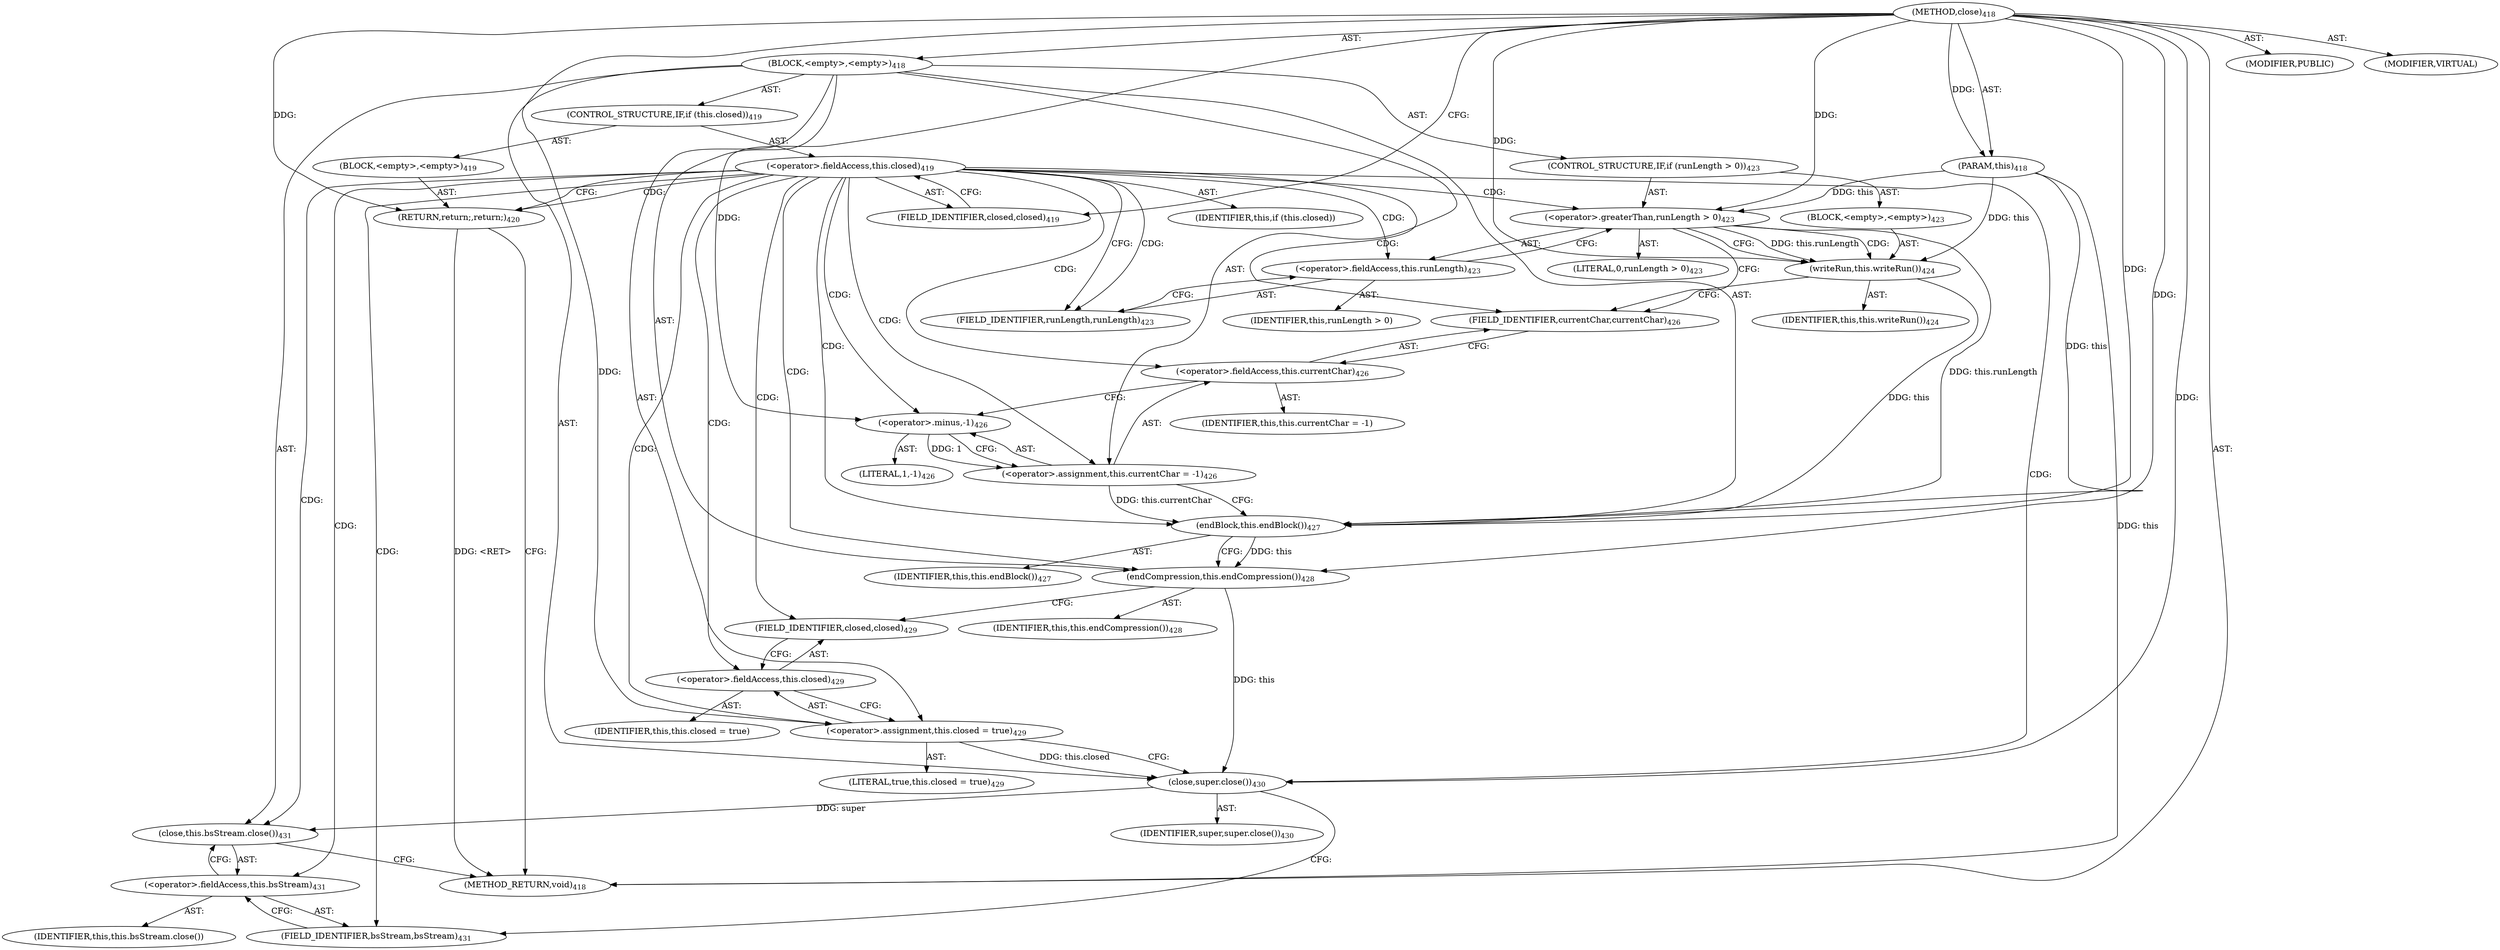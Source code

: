 digraph "close" {  
"111669149704" [label = <(METHOD,close)<SUB>418</SUB>> ]
"115964116995" [label = <(PARAM,this)<SUB>418</SUB>> ]
"25769803826" [label = <(BLOCK,&lt;empty&gt;,&lt;empty&gt;)<SUB>418</SUB>> ]
"47244640299" [label = <(CONTROL_STRUCTURE,IF,if (this.closed))<SUB>419</SUB>> ]
"30064771507" [label = <(&lt;operator&gt;.fieldAccess,this.closed)<SUB>419</SUB>> ]
"68719477136" [label = <(IDENTIFIER,this,if (this.closed))> ]
"55834574938" [label = <(FIELD_IDENTIFIER,closed,closed)<SUB>419</SUB>> ]
"25769803827" [label = <(BLOCK,&lt;empty&gt;,&lt;empty&gt;)<SUB>419</SUB>> ]
"146028888064" [label = <(RETURN,return;,return;)<SUB>420</SUB>> ]
"47244640300" [label = <(CONTROL_STRUCTURE,IF,if (runLength &gt; 0))<SUB>423</SUB>> ]
"30064771508" [label = <(&lt;operator&gt;.greaterThan,runLength &gt; 0)<SUB>423</SUB>> ]
"30064771509" [label = <(&lt;operator&gt;.fieldAccess,this.runLength)<SUB>423</SUB>> ]
"68719477137" [label = <(IDENTIFIER,this,runLength &gt; 0)> ]
"55834574939" [label = <(FIELD_IDENTIFIER,runLength,runLength)<SUB>423</SUB>> ]
"90194313342" [label = <(LITERAL,0,runLength &gt; 0)<SUB>423</SUB>> ]
"25769803828" [label = <(BLOCK,&lt;empty&gt;,&lt;empty&gt;)<SUB>423</SUB>> ]
"30064771510" [label = <(writeRun,this.writeRun())<SUB>424</SUB>> ]
"68719476742" [label = <(IDENTIFIER,this,this.writeRun())<SUB>424</SUB>> ]
"30064771511" [label = <(&lt;operator&gt;.assignment,this.currentChar = -1)<SUB>426</SUB>> ]
"30064771512" [label = <(&lt;operator&gt;.fieldAccess,this.currentChar)<SUB>426</SUB>> ]
"68719477138" [label = <(IDENTIFIER,this,this.currentChar = -1)> ]
"55834574940" [label = <(FIELD_IDENTIFIER,currentChar,currentChar)<SUB>426</SUB>> ]
"30064771513" [label = <(&lt;operator&gt;.minus,-1)<SUB>426</SUB>> ]
"90194313343" [label = <(LITERAL,1,-1)<SUB>426</SUB>> ]
"30064771514" [label = <(endBlock,this.endBlock())<SUB>427</SUB>> ]
"68719476743" [label = <(IDENTIFIER,this,this.endBlock())<SUB>427</SUB>> ]
"30064771515" [label = <(endCompression,this.endCompression())<SUB>428</SUB>> ]
"68719476744" [label = <(IDENTIFIER,this,this.endCompression())<SUB>428</SUB>> ]
"30064771516" [label = <(&lt;operator&gt;.assignment,this.closed = true)<SUB>429</SUB>> ]
"30064771517" [label = <(&lt;operator&gt;.fieldAccess,this.closed)<SUB>429</SUB>> ]
"68719477139" [label = <(IDENTIFIER,this,this.closed = true)> ]
"55834574941" [label = <(FIELD_IDENTIFIER,closed,closed)<SUB>429</SUB>> ]
"90194313344" [label = <(LITERAL,true,this.closed = true)<SUB>429</SUB>> ]
"30064771518" [label = <(close,super.close())<SUB>430</SUB>> ]
"68719477140" [label = <(IDENTIFIER,super,super.close())<SUB>430</SUB>> ]
"30064771519" [label = <(close,this.bsStream.close())<SUB>431</SUB>> ]
"30064771520" [label = <(&lt;operator&gt;.fieldAccess,this.bsStream)<SUB>431</SUB>> ]
"68719477141" [label = <(IDENTIFIER,this,this.bsStream.close())> ]
"55834574942" [label = <(FIELD_IDENTIFIER,bsStream,bsStream)<SUB>431</SUB>> ]
"133143986226" [label = <(MODIFIER,PUBLIC)> ]
"133143986227" [label = <(MODIFIER,VIRTUAL)> ]
"128849018888" [label = <(METHOD_RETURN,void)<SUB>418</SUB>> ]
  "111669149704" -> "115964116995"  [ label = "AST: "] 
  "111669149704" -> "25769803826"  [ label = "AST: "] 
  "111669149704" -> "133143986226"  [ label = "AST: "] 
  "111669149704" -> "133143986227"  [ label = "AST: "] 
  "111669149704" -> "128849018888"  [ label = "AST: "] 
  "25769803826" -> "47244640299"  [ label = "AST: "] 
  "25769803826" -> "47244640300"  [ label = "AST: "] 
  "25769803826" -> "30064771511"  [ label = "AST: "] 
  "25769803826" -> "30064771514"  [ label = "AST: "] 
  "25769803826" -> "30064771515"  [ label = "AST: "] 
  "25769803826" -> "30064771516"  [ label = "AST: "] 
  "25769803826" -> "30064771518"  [ label = "AST: "] 
  "25769803826" -> "30064771519"  [ label = "AST: "] 
  "47244640299" -> "30064771507"  [ label = "AST: "] 
  "47244640299" -> "25769803827"  [ label = "AST: "] 
  "30064771507" -> "68719477136"  [ label = "AST: "] 
  "30064771507" -> "55834574938"  [ label = "AST: "] 
  "25769803827" -> "146028888064"  [ label = "AST: "] 
  "47244640300" -> "30064771508"  [ label = "AST: "] 
  "47244640300" -> "25769803828"  [ label = "AST: "] 
  "30064771508" -> "30064771509"  [ label = "AST: "] 
  "30064771508" -> "90194313342"  [ label = "AST: "] 
  "30064771509" -> "68719477137"  [ label = "AST: "] 
  "30064771509" -> "55834574939"  [ label = "AST: "] 
  "25769803828" -> "30064771510"  [ label = "AST: "] 
  "30064771510" -> "68719476742"  [ label = "AST: "] 
  "30064771511" -> "30064771512"  [ label = "AST: "] 
  "30064771511" -> "30064771513"  [ label = "AST: "] 
  "30064771512" -> "68719477138"  [ label = "AST: "] 
  "30064771512" -> "55834574940"  [ label = "AST: "] 
  "30064771513" -> "90194313343"  [ label = "AST: "] 
  "30064771514" -> "68719476743"  [ label = "AST: "] 
  "30064771515" -> "68719476744"  [ label = "AST: "] 
  "30064771516" -> "30064771517"  [ label = "AST: "] 
  "30064771516" -> "90194313344"  [ label = "AST: "] 
  "30064771517" -> "68719477139"  [ label = "AST: "] 
  "30064771517" -> "55834574941"  [ label = "AST: "] 
  "30064771518" -> "68719477140"  [ label = "AST: "] 
  "30064771519" -> "30064771520"  [ label = "AST: "] 
  "30064771520" -> "68719477141"  [ label = "AST: "] 
  "30064771520" -> "55834574942"  [ label = "AST: "] 
  "30064771511" -> "30064771514"  [ label = "CFG: "] 
  "30064771514" -> "30064771515"  [ label = "CFG: "] 
  "30064771515" -> "55834574941"  [ label = "CFG: "] 
  "30064771516" -> "30064771518"  [ label = "CFG: "] 
  "30064771518" -> "55834574942"  [ label = "CFG: "] 
  "30064771519" -> "128849018888"  [ label = "CFG: "] 
  "30064771507" -> "146028888064"  [ label = "CFG: "] 
  "30064771507" -> "55834574939"  [ label = "CFG: "] 
  "30064771508" -> "30064771510"  [ label = "CFG: "] 
  "30064771508" -> "55834574940"  [ label = "CFG: "] 
  "30064771512" -> "30064771513"  [ label = "CFG: "] 
  "30064771513" -> "30064771511"  [ label = "CFG: "] 
  "30064771517" -> "30064771516"  [ label = "CFG: "] 
  "30064771520" -> "30064771519"  [ label = "CFG: "] 
  "55834574938" -> "30064771507"  [ label = "CFG: "] 
  "146028888064" -> "128849018888"  [ label = "CFG: "] 
  "30064771509" -> "30064771508"  [ label = "CFG: "] 
  "30064771510" -> "55834574940"  [ label = "CFG: "] 
  "55834574940" -> "30064771512"  [ label = "CFG: "] 
  "55834574941" -> "30064771517"  [ label = "CFG: "] 
  "55834574942" -> "30064771520"  [ label = "CFG: "] 
  "55834574939" -> "30064771509"  [ label = "CFG: "] 
  "111669149704" -> "55834574938"  [ label = "CFG: "] 
  "146028888064" -> "128849018888"  [ label = "DDG: &lt;RET&gt;"] 
  "115964116995" -> "128849018888"  [ label = "DDG: this"] 
  "111669149704" -> "115964116995"  [ label = "DDG: "] 
  "30064771513" -> "30064771511"  [ label = "DDG: 1"] 
  "111669149704" -> "30064771516"  [ label = "DDG: "] 
  "115964116995" -> "30064771514"  [ label = "DDG: this"] 
  "30064771508" -> "30064771514"  [ label = "DDG: this.runLength"] 
  "30064771510" -> "30064771514"  [ label = "DDG: this"] 
  "30064771511" -> "30064771514"  [ label = "DDG: this.currentChar"] 
  "111669149704" -> "30064771514"  [ label = "DDG: "] 
  "30064771514" -> "30064771515"  [ label = "DDG: this"] 
  "111669149704" -> "30064771515"  [ label = "DDG: "] 
  "30064771515" -> "30064771518"  [ label = "DDG: this"] 
  "30064771516" -> "30064771518"  [ label = "DDG: this.closed"] 
  "111669149704" -> "30064771518"  [ label = "DDG: "] 
  "30064771518" -> "30064771519"  [ label = "DDG: super"] 
  "111669149704" -> "146028888064"  [ label = "DDG: "] 
  "115964116995" -> "30064771508"  [ label = "DDG: this"] 
  "111669149704" -> "30064771508"  [ label = "DDG: "] 
  "111669149704" -> "30064771513"  [ label = "DDG: "] 
  "115964116995" -> "30064771510"  [ label = "DDG: this"] 
  "30064771508" -> "30064771510"  [ label = "DDG: this.runLength"] 
  "111669149704" -> "30064771510"  [ label = "DDG: "] 
  "30064771507" -> "146028888064"  [ label = "CDG: "] 
  "30064771507" -> "30064771517"  [ label = "CDG: "] 
  "30064771507" -> "30064771518"  [ label = "CDG: "] 
  "30064771507" -> "30064771515"  [ label = "CDG: "] 
  "30064771507" -> "30064771516"  [ label = "CDG: "] 
  "30064771507" -> "30064771519"  [ label = "CDG: "] 
  "30064771507" -> "30064771520"  [ label = "CDG: "] 
  "30064771507" -> "55834574939"  [ label = "CDG: "] 
  "30064771507" -> "55834574940"  [ label = "CDG: "] 
  "30064771507" -> "55834574941"  [ label = "CDG: "] 
  "30064771507" -> "55834574942"  [ label = "CDG: "] 
  "30064771507" -> "30064771509"  [ label = "CDG: "] 
  "30064771507" -> "30064771508"  [ label = "CDG: "] 
  "30064771507" -> "30064771513"  [ label = "CDG: "] 
  "30064771507" -> "30064771514"  [ label = "CDG: "] 
  "30064771507" -> "30064771511"  [ label = "CDG: "] 
  "30064771507" -> "30064771512"  [ label = "CDG: "] 
  "30064771508" -> "30064771510"  [ label = "CDG: "] 
}
